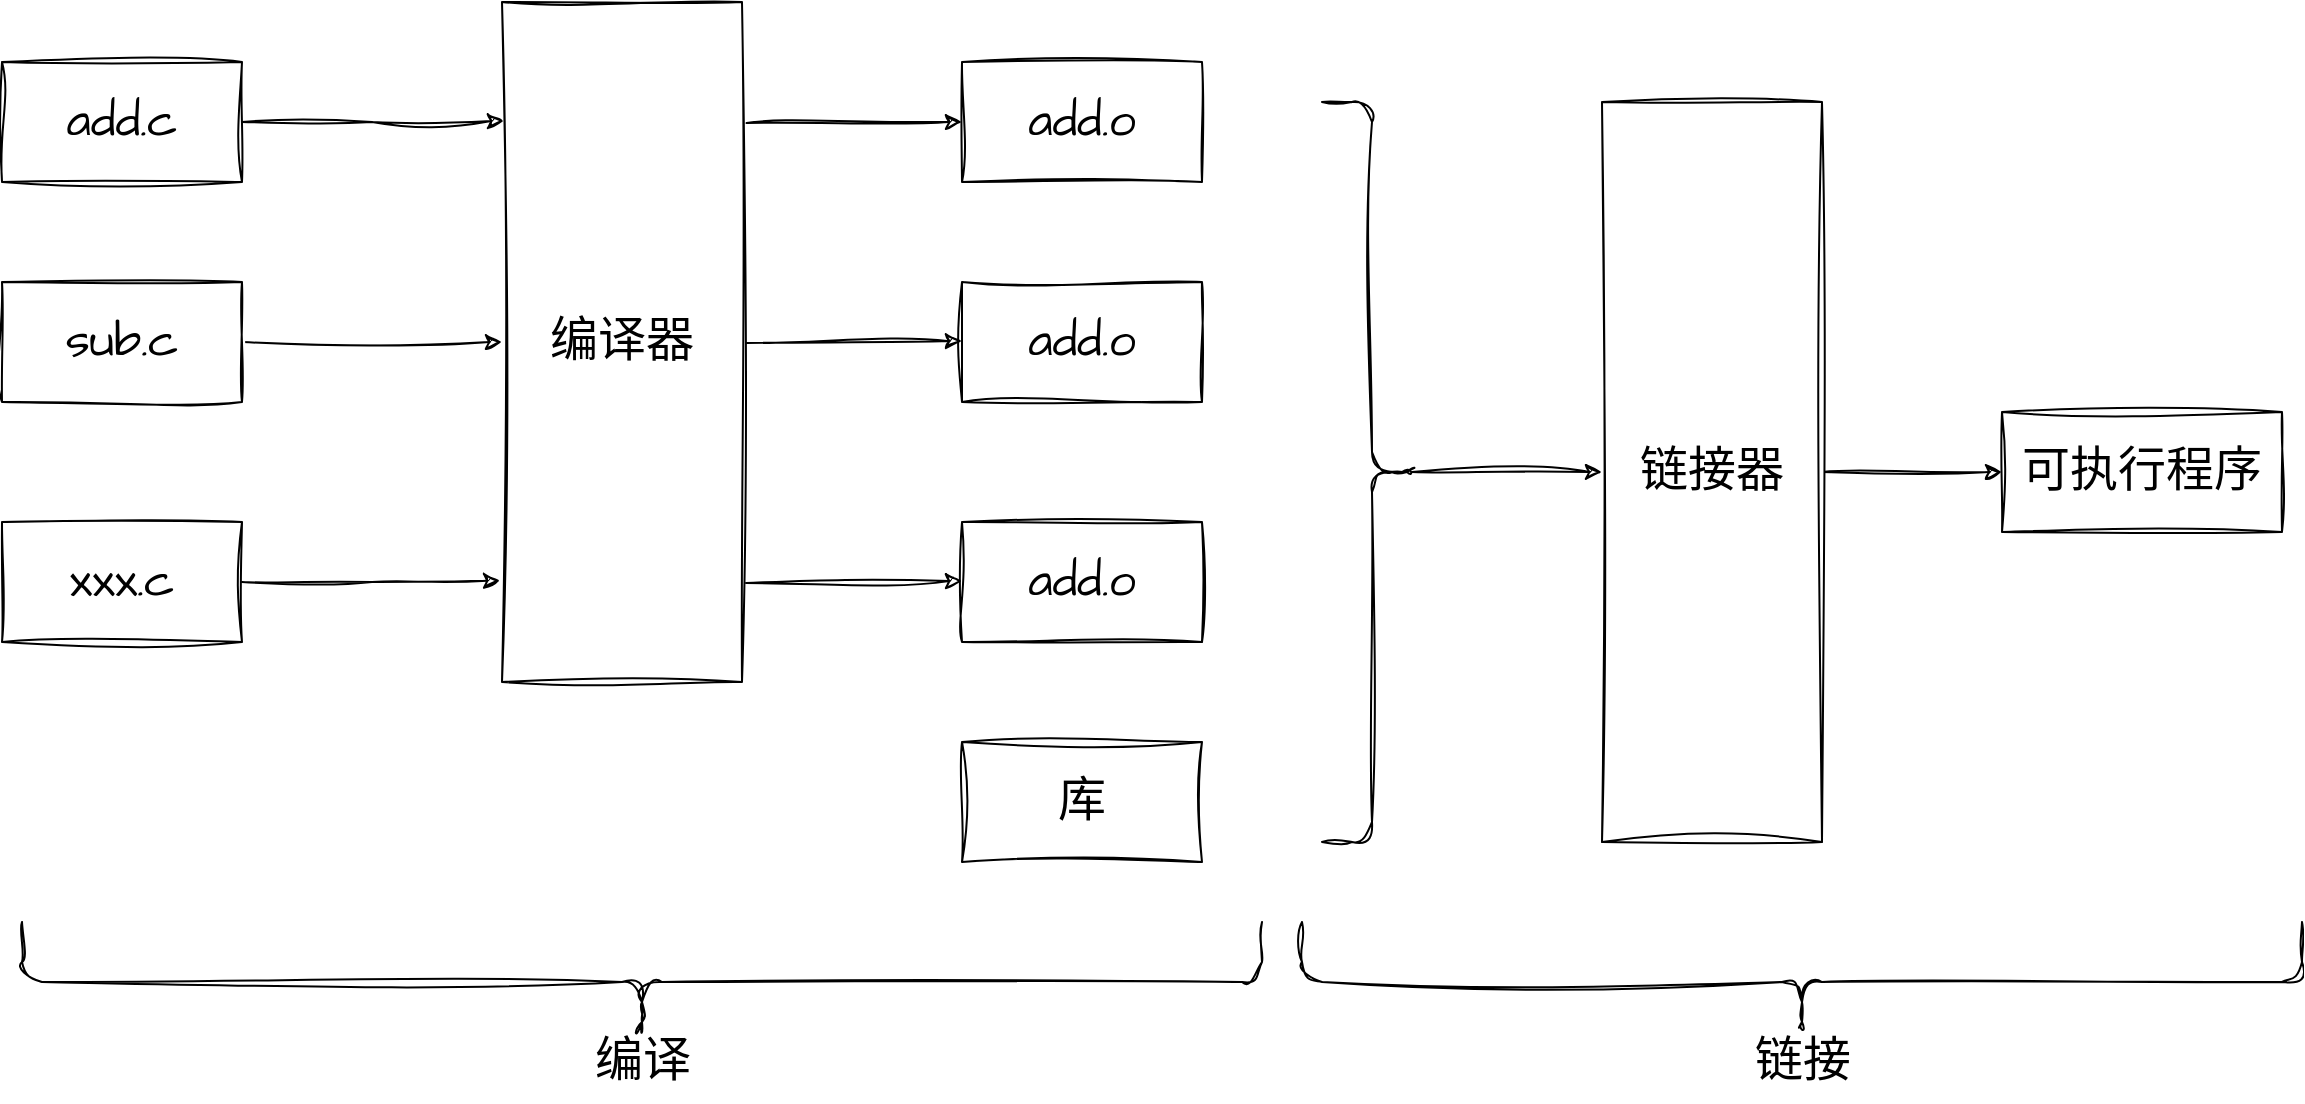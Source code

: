 <mxfile>
    <diagram name="第 1 页" id="zaIkE55xaU8q0q9RQOUD">
        <mxGraphModel dx="1390" dy="468" grid="1" gridSize="10" guides="1" tooltips="1" connect="1" arrows="1" fold="1" page="1" pageScale="1" pageWidth="3300" pageHeight="4681" math="0" shadow="0">
            <root>
                <mxCell id="0"/>
                <mxCell id="1" parent="0"/>
                <mxCell id="c0ZOn9NotsDk8tDlo3M1-1" value="&lt;font style=&quot;font-size: 24px;&quot;&gt;编译器&lt;/font&gt;" style="rounded=0;whiteSpace=wrap;html=1;sketch=1;hachureGap=4;jiggle=2;curveFitting=1;fontFamily=Architects Daughter;fontSource=https%3A%2F%2Ffonts.googleapis.com%2Fcss%3Ffamily%3DArchitects%2BDaughter;" parent="1" vertex="1">
                    <mxGeometry x="520" y="170" width="120" height="340" as="geometry"/>
                </mxCell>
                <mxCell id="c0ZOn9NotsDk8tDlo3M1-29" value="&lt;font style=&quot;font-size: 24px;&quot;&gt;add.c&lt;/font&gt;" style="rounded=0;whiteSpace=wrap;html=1;sketch=1;hachureGap=4;jiggle=2;curveFitting=1;fontFamily=Architects Daughter;fontSource=https%3A%2F%2Ffonts.googleapis.com%2Fcss%3Ffamily%3DArchitects%2BDaughter;" parent="1" vertex="1">
                    <mxGeometry x="270" y="200" width="120" height="60" as="geometry"/>
                </mxCell>
                <mxCell id="c0ZOn9NotsDk8tDlo3M1-33" style="edgeStyle=orthogonalEdgeStyle;rounded=0;sketch=1;hachureGap=4;jiggle=2;curveFitting=1;orthogonalLoop=1;jettySize=auto;html=1;exitX=1;exitY=0.5;exitDx=0;exitDy=0;entryX=0;entryY=0.5;entryDx=0;entryDy=0;fontFamily=Architects Daughter;fontSource=https%3A%2F%2Ffonts.googleapis.com%2Fcss%3Ffamily%3DArchitects%2BDaughter;" parent="1" source="c0ZOn9NotsDk8tDlo3M1-30" target="c0ZOn9NotsDk8tDlo3M1-1" edge="1">
                    <mxGeometry relative="1" as="geometry"/>
                </mxCell>
                <mxCell id="c0ZOn9NotsDk8tDlo3M1-30" value="&lt;font style=&quot;font-size: 24px;&quot;&gt;sub.c&lt;/font&gt;" style="rounded=0;whiteSpace=wrap;html=1;sketch=1;hachureGap=4;jiggle=2;curveFitting=1;fontFamily=Architects Daughter;fontSource=https%3A%2F%2Ffonts.googleapis.com%2Fcss%3Ffamily%3DArchitects%2BDaughter;" parent="1" vertex="1">
                    <mxGeometry x="270" y="310" width="120" height="60" as="geometry"/>
                </mxCell>
                <mxCell id="c0ZOn9NotsDk8tDlo3M1-31" value="&lt;font style=&quot;font-size: 24px;&quot;&gt;xxx.c&lt;/font&gt;" style="rounded=0;whiteSpace=wrap;html=1;sketch=1;hachureGap=4;jiggle=2;curveFitting=1;fontFamily=Architects Daughter;fontSource=https%3A%2F%2Ffonts.googleapis.com%2Fcss%3Ffamily%3DArchitects%2BDaughter;" parent="1" vertex="1">
                    <mxGeometry x="270" y="430" width="120" height="60" as="geometry"/>
                </mxCell>
                <mxCell id="c0ZOn9NotsDk8tDlo3M1-34" style="edgeStyle=orthogonalEdgeStyle;rounded=0;sketch=1;hachureGap=4;jiggle=2;curveFitting=1;orthogonalLoop=1;jettySize=auto;html=1;exitX=1;exitY=0.5;exitDx=0;exitDy=0;entryX=-0.008;entryY=0.851;entryDx=0;entryDy=0;entryPerimeter=0;fontFamily=Architects Daughter;fontSource=https%3A%2F%2Ffonts.googleapis.com%2Fcss%3Ffamily%3DArchitects%2BDaughter;" parent="1" source="c0ZOn9NotsDk8tDlo3M1-31" target="c0ZOn9NotsDk8tDlo3M1-1" edge="1">
                    <mxGeometry relative="1" as="geometry"/>
                </mxCell>
                <mxCell id="c0ZOn9NotsDk8tDlo3M1-35" style="edgeStyle=orthogonalEdgeStyle;rounded=0;sketch=1;hachureGap=4;jiggle=2;curveFitting=1;orthogonalLoop=1;jettySize=auto;html=1;exitX=1;exitY=0.5;exitDx=0;exitDy=0;entryX=0.008;entryY=0.175;entryDx=0;entryDy=0;entryPerimeter=0;fontFamily=Architects Daughter;fontSource=https%3A%2F%2Ffonts.googleapis.com%2Fcss%3Ffamily%3DArchitects%2BDaughter;" parent="1" source="c0ZOn9NotsDk8tDlo3M1-29" target="c0ZOn9NotsDk8tDlo3M1-1" edge="1">
                    <mxGeometry relative="1" as="geometry"/>
                </mxCell>
                <mxCell id="c0ZOn9NotsDk8tDlo3M1-36" value="&lt;font style=&quot;font-size: 24px;&quot;&gt;add.o&lt;/font&gt;" style="rounded=0;whiteSpace=wrap;html=1;sketch=1;hachureGap=4;jiggle=2;curveFitting=1;fontFamily=Architects Daughter;fontSource=https%3A%2F%2Ffonts.googleapis.com%2Fcss%3Ffamily%3DArchitects%2BDaughter;" parent="1" vertex="1">
                    <mxGeometry x="750" y="200" width="120" height="60" as="geometry"/>
                </mxCell>
                <mxCell id="c0ZOn9NotsDk8tDlo3M1-37" value="&lt;font style=&quot;font-size: 24px;&quot;&gt;add.o&lt;/font&gt;" style="rounded=0;whiteSpace=wrap;html=1;sketch=1;hachureGap=4;jiggle=2;curveFitting=1;fontFamily=Architects Daughter;fontSource=https%3A%2F%2Ffonts.googleapis.com%2Fcss%3Ffamily%3DArchitects%2BDaughter;" parent="1" vertex="1">
                    <mxGeometry x="750" y="310" width="120" height="60" as="geometry"/>
                </mxCell>
                <mxCell id="c0ZOn9NotsDk8tDlo3M1-38" value="&lt;font style=&quot;font-size: 24px;&quot;&gt;add.o&lt;/font&gt;" style="rounded=0;whiteSpace=wrap;html=1;sketch=1;hachureGap=4;jiggle=2;curveFitting=1;fontFamily=Architects Daughter;fontSource=https%3A%2F%2Ffonts.googleapis.com%2Fcss%3Ffamily%3DArchitects%2BDaughter;" parent="1" vertex="1">
                    <mxGeometry x="750" y="430" width="120" height="60" as="geometry"/>
                </mxCell>
                <mxCell id="c0ZOn9NotsDk8tDlo3M1-39" value="" style="endArrow=classic;html=1;rounded=0;sketch=1;hachureGap=4;jiggle=2;curveFitting=1;fontFamily=Architects Daughter;fontSource=https%3A%2F%2Ffonts.googleapis.com%2Fcss%3Ffamily%3DArchitects%2BDaughter;exitX=1.019;exitY=0.178;exitDx=0;exitDy=0;exitPerimeter=0;entryX=0;entryY=0.5;entryDx=0;entryDy=0;" parent="1" source="c0ZOn9NotsDk8tDlo3M1-1" target="c0ZOn9NotsDk8tDlo3M1-36" edge="1">
                    <mxGeometry width="50" height="50" relative="1" as="geometry">
                        <mxPoint x="720" y="430" as="sourcePoint"/>
                        <mxPoint x="770" y="380" as="targetPoint"/>
                    </mxGeometry>
                </mxCell>
                <mxCell id="c0ZOn9NotsDk8tDlo3M1-40" value="" style="endArrow=classic;html=1;rounded=0;sketch=1;hachureGap=4;jiggle=2;curveFitting=1;fontFamily=Architects Daughter;fontSource=https%3A%2F%2Ffonts.googleapis.com%2Fcss%3Ffamily%3DArchitects%2BDaughter;exitX=1.019;exitY=0.178;exitDx=0;exitDy=0;exitPerimeter=0;entryX=0;entryY=0.5;entryDx=0;entryDy=0;" parent="1" edge="1">
                    <mxGeometry width="50" height="50" relative="1" as="geometry">
                        <mxPoint x="642" y="340.5" as="sourcePoint"/>
                        <mxPoint x="750" y="339.5" as="targetPoint"/>
                    </mxGeometry>
                </mxCell>
                <mxCell id="c0ZOn9NotsDk8tDlo3M1-41" value="" style="endArrow=classic;html=1;rounded=0;sketch=1;hachureGap=4;jiggle=2;curveFitting=1;fontFamily=Architects Daughter;fontSource=https%3A%2F%2Ffonts.googleapis.com%2Fcss%3Ffamily%3DArchitects%2BDaughter;exitX=1.019;exitY=0.178;exitDx=0;exitDy=0;exitPerimeter=0;entryX=0;entryY=0.5;entryDx=0;entryDy=0;" parent="1" edge="1">
                    <mxGeometry width="50" height="50" relative="1" as="geometry">
                        <mxPoint x="642" y="460.5" as="sourcePoint"/>
                        <mxPoint x="750" y="459.5" as="targetPoint"/>
                    </mxGeometry>
                </mxCell>
                <mxCell id="c0ZOn9NotsDk8tDlo3M1-42" value="&lt;span style=&quot;font-size: 24px;&quot;&gt;库&lt;/span&gt;" style="rounded=0;whiteSpace=wrap;html=1;sketch=1;hachureGap=4;jiggle=2;curveFitting=1;fontFamily=Architects Daughter;fontSource=https%3A%2F%2Ffonts.googleapis.com%2Fcss%3Ffamily%3DArchitects%2BDaughter;" parent="1" vertex="1">
                    <mxGeometry x="750" y="540" width="120" height="60" as="geometry"/>
                </mxCell>
                <mxCell id="c0ZOn9NotsDk8tDlo3M1-43" value="" style="shape=curlyBracket;whiteSpace=wrap;html=1;rounded=1;flipH=1;labelPosition=right;verticalLabelPosition=middle;align=left;verticalAlign=middle;sketch=1;hachureGap=4;jiggle=2;curveFitting=1;fontFamily=Architects Daughter;fontSource=https%3A%2F%2Ffonts.googleapis.com%2Fcss%3Ffamily%3DArchitects%2BDaughter;rotation=90;" parent="1" vertex="1">
                    <mxGeometry x="560" y="350" width="60" height="620" as="geometry"/>
                </mxCell>
                <mxCell id="c0ZOn9NotsDk8tDlo3M1-46" value="&lt;font style=&quot;font-size: 24px;&quot;&gt;编译&lt;/font&gt;" style="text;html=1;align=center;verticalAlign=middle;resizable=0;points=[];autosize=1;strokeColor=none;fillColor=none;fontFamily=Architects Daughter;fontSource=https%3A%2F%2Ffonts.googleapis.com%2Fcss%3Ffamily%3DArchitects%2BDaughter;" parent="1" vertex="1">
                    <mxGeometry x="555" y="680" width="70" height="40" as="geometry"/>
                </mxCell>
                <mxCell id="c0ZOn9NotsDk8tDlo3M1-49" style="edgeStyle=orthogonalEdgeStyle;rounded=0;sketch=1;hachureGap=4;jiggle=2;curveFitting=1;orthogonalLoop=1;jettySize=auto;html=1;exitX=0.1;exitY=0.5;exitDx=0;exitDy=0;exitPerimeter=0;entryX=0;entryY=0.5;entryDx=0;entryDy=0;fontFamily=Architects Daughter;fontSource=https%3A%2F%2Ffonts.googleapis.com%2Fcss%3Ffamily%3DArchitects%2BDaughter;" parent="1" source="c0ZOn9NotsDk8tDlo3M1-47" target="c0ZOn9NotsDk8tDlo3M1-48" edge="1">
                    <mxGeometry relative="1" as="geometry"/>
                </mxCell>
                <mxCell id="c0ZOn9NotsDk8tDlo3M1-47" value="" style="shape=curlyBracket;whiteSpace=wrap;html=1;rounded=1;flipH=1;labelPosition=right;verticalLabelPosition=middle;align=left;verticalAlign=middle;sketch=1;hachureGap=4;jiggle=2;curveFitting=1;fontFamily=Architects Daughter;fontSource=https%3A%2F%2Ffonts.googleapis.com%2Fcss%3Ffamily%3DArchitects%2BDaughter;" parent="1" vertex="1">
                    <mxGeometry x="930" y="220" width="50" height="370" as="geometry"/>
                </mxCell>
                <mxCell id="c0ZOn9NotsDk8tDlo3M1-53" style="edgeStyle=orthogonalEdgeStyle;rounded=0;sketch=1;hachureGap=4;jiggle=2;curveFitting=1;orthogonalLoop=1;jettySize=auto;html=1;exitX=1;exitY=0.5;exitDx=0;exitDy=0;entryX=0;entryY=0.5;entryDx=0;entryDy=0;fontFamily=Architects Daughter;fontSource=https%3A%2F%2Ffonts.googleapis.com%2Fcss%3Ffamily%3DArchitects%2BDaughter;" parent="1" source="c0ZOn9NotsDk8tDlo3M1-48" target="c0ZOn9NotsDk8tDlo3M1-51" edge="1">
                    <mxGeometry relative="1" as="geometry"/>
                </mxCell>
                <mxCell id="c0ZOn9NotsDk8tDlo3M1-48" value="&lt;span style=&quot;font-size: 24px;&quot;&gt;链接器&lt;/span&gt;" style="rounded=0;whiteSpace=wrap;html=1;sketch=1;hachureGap=4;jiggle=2;curveFitting=1;fontFamily=Architects Daughter;fontSource=https%3A%2F%2Ffonts.googleapis.com%2Fcss%3Ffamily%3DArchitects%2BDaughter;" parent="1" vertex="1">
                    <mxGeometry x="1070" y="220" width="110" height="370" as="geometry"/>
                </mxCell>
                <mxCell id="c0ZOn9NotsDk8tDlo3M1-51" value="&lt;font style=&quot;font-size: 24px;&quot;&gt;可执行程序&lt;/font&gt;" style="rounded=0;whiteSpace=wrap;html=1;sketch=1;hachureGap=4;jiggle=2;curveFitting=1;fontFamily=Architects Daughter;fontSource=https%3A%2F%2Ffonts.googleapis.com%2Fcss%3Ffamily%3DArchitects%2BDaughter;" parent="1" vertex="1">
                    <mxGeometry x="1270" y="375" width="140" height="60" as="geometry"/>
                </mxCell>
                <mxCell id="c0ZOn9NotsDk8tDlo3M1-54" value="" style="shape=curlyBracket;whiteSpace=wrap;html=1;rounded=1;flipH=1;labelPosition=right;verticalLabelPosition=middle;align=left;verticalAlign=middle;sketch=1;hachureGap=4;jiggle=2;curveFitting=1;fontFamily=Architects Daughter;fontSource=https%3A%2F%2Ffonts.googleapis.com%2Fcss%3Ffamily%3DArchitects%2BDaughter;rotation=90;" parent="1" vertex="1">
                    <mxGeometry x="1140" y="410" width="60" height="500" as="geometry"/>
                </mxCell>
                <mxCell id="c0ZOn9NotsDk8tDlo3M1-55" value="&lt;span style=&quot;font-size: 24px;&quot;&gt;链接&lt;/span&gt;" style="text;html=1;align=center;verticalAlign=middle;resizable=0;points=[];autosize=1;strokeColor=none;fillColor=none;fontFamily=Architects Daughter;fontSource=https%3A%2F%2Ffonts.googleapis.com%2Fcss%3Ffamily%3DArchitects%2BDaughter;" parent="1" vertex="1">
                    <mxGeometry x="1135" y="680" width="70" height="40" as="geometry"/>
                </mxCell>
            </root>
        </mxGraphModel>
    </diagram>
</mxfile>